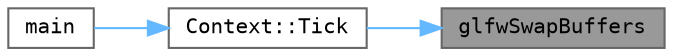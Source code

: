 digraph "glfwSwapBuffers"
{
 // LATEX_PDF_SIZE
  bgcolor="transparent";
  edge [fontname=Terminal,fontsize=10,labelfontname=Helvetica,labelfontsize=10];
  node [fontname=Terminal,fontsize=10,shape=box,height=0.2,width=0.4];
  rankdir="RL";
  Node1 [label="glfwSwapBuffers",height=0.2,width=0.4,color="gray40", fillcolor="grey60", style="filled", fontcolor="black",tooltip="Swaps the front and back buffers of the specified window."];
  Node1 -> Node2 [dir="back",color="steelblue1",style="solid"];
  Node2 [label="Context::Tick",height=0.2,width=0.4,color="grey40", fillcolor="white", style="filled",URL="$class_context.html#a9a805274ba34f57a68954d9fe4d59ba1",tooltip=" "];
  Node2 -> Node3 [dir="back",color="steelblue1",style="solid"];
  Node3 [label="main",height=0.2,width=0.4,color="grey40", fillcolor="white", style="filled",URL="$main_8cpp.html#ae66f6b31b5ad750f1fe042a706a4e3d4",tooltip=" "];
}
